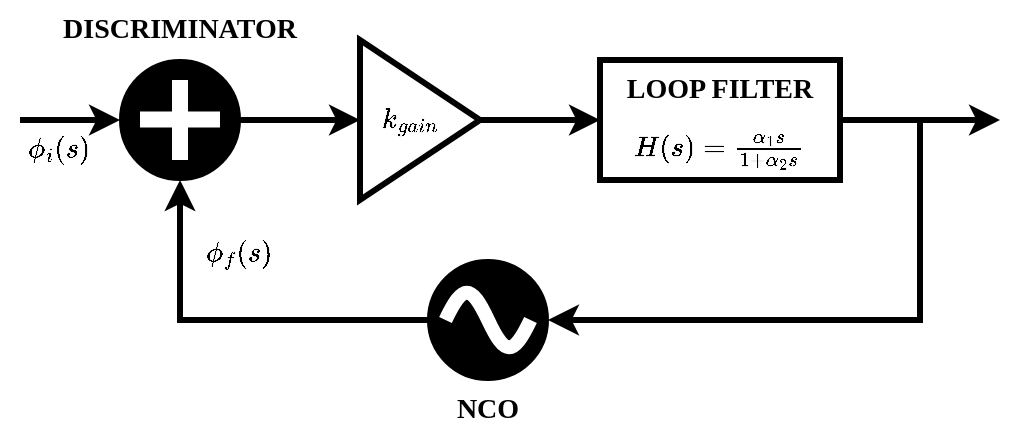 <mxfile version="24.5.2" type="github">
  <diagram name="Page-1" id="OxarLgsCmEPz50cAUa5P">
    <mxGraphModel dx="875" dy="435" grid="1" gridSize="10" guides="1" tooltips="1" connect="1" arrows="1" fold="1" page="1" pageScale="1" pageWidth="827" pageHeight="1169" math="1" shadow="0">
      <root>
        <mxCell id="0" />
        <mxCell id="1" parent="0" />
        <mxCell id="_AKiZvUccQsbAxCeDE0z-1" value="" style="ellipse;whiteSpace=wrap;html=1;aspect=fixed;fillColor=#000000;" vertex="1" parent="1">
          <mxGeometry x="200" y="160" width="60" height="60" as="geometry" />
        </mxCell>
        <mxCell id="_AKiZvUccQsbAxCeDE0z-2" value="" style="endArrow=none;html=1;rounded=0;strokeColor=#FFFFFF;strokeWidth=8;" edge="1" parent="1">
          <mxGeometry width="50" height="50" relative="1" as="geometry">
            <mxPoint x="210" y="189.74" as="sourcePoint" />
            <mxPoint x="250" y="189.74" as="targetPoint" />
          </mxGeometry>
        </mxCell>
        <mxCell id="_AKiZvUccQsbAxCeDE0z-3" value="" style="endArrow=none;html=1;rounded=0;strokeColor=#FFFFFF;strokeWidth=8;" edge="1" parent="1">
          <mxGeometry width="50" height="50" relative="1" as="geometry">
            <mxPoint x="230" y="210" as="sourcePoint" />
            <mxPoint x="230" y="170" as="targetPoint" />
          </mxGeometry>
        </mxCell>
        <mxCell id="_AKiZvUccQsbAxCeDE0z-4" value="" style="triangle;whiteSpace=wrap;html=1;strokeWidth=3;" vertex="1" parent="1">
          <mxGeometry x="320" y="150" width="60" height="80" as="geometry" />
        </mxCell>
        <mxCell id="_AKiZvUccQsbAxCeDE0z-5" value="" style="rounded=0;whiteSpace=wrap;html=1;strokeWidth=3;" vertex="1" parent="1">
          <mxGeometry x="440" y="160" width="120" height="60" as="geometry" />
        </mxCell>
        <mxCell id="_AKiZvUccQsbAxCeDE0z-6" value="" style="ellipse;whiteSpace=wrap;html=1;aspect=fixed;fillColor=#000000;" vertex="1" parent="1">
          <mxGeometry x="354" y="260" width="60" height="60" as="geometry" />
        </mxCell>
        <mxCell id="_AKiZvUccQsbAxCeDE0z-7" value="" style="pointerEvents=1;verticalLabelPosition=bottom;shadow=0;dashed=0;align=center;html=1;verticalAlign=top;shape=mxgraph.electrical.waveforms.sine_wave;strokeColor=#FFFFFF;strokeWidth=7;" vertex="1" parent="1">
          <mxGeometry x="362.75" y="271.73" width="42.5" height="36.55" as="geometry" />
        </mxCell>
        <mxCell id="_AKiZvUccQsbAxCeDE0z-8" value="" style="endArrow=classic;html=1;rounded=0;entryX=0;entryY=0.5;entryDx=0;entryDy=0;exitX=1;exitY=0.5;exitDx=0;exitDy=0;strokeWidth=3;" edge="1" parent="1" source="_AKiZvUccQsbAxCeDE0z-4" target="_AKiZvUccQsbAxCeDE0z-5">
          <mxGeometry width="50" height="50" relative="1" as="geometry">
            <mxPoint x="390" y="300" as="sourcePoint" />
            <mxPoint x="440" y="250" as="targetPoint" />
          </mxGeometry>
        </mxCell>
        <mxCell id="_AKiZvUccQsbAxCeDE0z-9" value="" style="endArrow=classic;html=1;rounded=0;entryX=0;entryY=0.5;entryDx=0;entryDy=0;exitX=1;exitY=0.5;exitDx=0;exitDy=0;strokeWidth=3;" edge="1" parent="1" source="_AKiZvUccQsbAxCeDE0z-1" target="_AKiZvUccQsbAxCeDE0z-4">
          <mxGeometry width="50" height="50" relative="1" as="geometry">
            <mxPoint x="390" y="300" as="sourcePoint" />
            <mxPoint x="440" y="250" as="targetPoint" />
          </mxGeometry>
        </mxCell>
        <mxCell id="_AKiZvUccQsbAxCeDE0z-10" value="" style="endArrow=classic;html=1;rounded=0;entryX=0.5;entryY=1;entryDx=0;entryDy=0;exitX=0;exitY=0.5;exitDx=0;exitDy=0;strokeWidth=3;" edge="1" parent="1" source="_AKiZvUccQsbAxCeDE0z-6" target="_AKiZvUccQsbAxCeDE0z-1">
          <mxGeometry width="50" height="50" relative="1" as="geometry">
            <mxPoint x="390" y="300" as="sourcePoint" />
            <mxPoint x="440" y="250" as="targetPoint" />
            <Array as="points">
              <mxPoint x="230" y="290" />
            </Array>
          </mxGeometry>
        </mxCell>
        <mxCell id="_AKiZvUccQsbAxCeDE0z-11" value="" style="endArrow=classic;html=1;rounded=0;entryX=1;entryY=0.5;entryDx=0;entryDy=0;exitX=1;exitY=0.5;exitDx=0;exitDy=0;strokeWidth=3;" edge="1" parent="1" source="_AKiZvUccQsbAxCeDE0z-5">
          <mxGeometry width="50" height="50" relative="1" as="geometry">
            <mxPoint x="560" y="140" as="sourcePoint" />
            <mxPoint x="414" y="290" as="targetPoint" />
            <Array as="points">
              <mxPoint x="600" y="190" />
              <mxPoint x="600" y="290" />
            </Array>
          </mxGeometry>
        </mxCell>
        <mxCell id="_AKiZvUccQsbAxCeDE0z-12" value="" style="endArrow=classic;html=1;rounded=0;entryX=0;entryY=0.5;entryDx=0;entryDy=0;strokeWidth=3;" edge="1" parent="1" target="_AKiZvUccQsbAxCeDE0z-1">
          <mxGeometry width="50" height="50" relative="1" as="geometry">
            <mxPoint x="150" y="190" as="sourcePoint" />
            <mxPoint x="440" y="250" as="targetPoint" />
          </mxGeometry>
        </mxCell>
        <mxCell id="_AKiZvUccQsbAxCeDE0z-13" value="" style="endArrow=classic;html=1;rounded=0;strokeWidth=3;" edge="1" parent="1">
          <mxGeometry width="50" height="50" relative="1" as="geometry">
            <mxPoint x="600" y="190" as="sourcePoint" />
            <mxPoint x="640" y="190" as="targetPoint" />
          </mxGeometry>
        </mxCell>
        <mxCell id="_AKiZvUccQsbAxCeDE0z-14" value="&lt;font style=&quot;font-size: 14px;&quot; face=&quot;Times New Roman&quot;&gt;&lt;b&gt;LOOP FILTER&lt;/b&gt;&lt;/font&gt;" style="text;html=1;align=center;verticalAlign=middle;whiteSpace=wrap;rounded=0;" vertex="1" parent="1">
          <mxGeometry x="445" y="160" width="110" height="30" as="geometry" />
        </mxCell>
        <mxCell id="_AKiZvUccQsbAxCeDE0z-15" value="\(k_{gain}\)" style="text;html=1;align=center;verticalAlign=middle;whiteSpace=wrap;rounded=0;" vertex="1" parent="1">
          <mxGeometry x="328" y="175" width="34.75" height="30" as="geometry" />
        </mxCell>
        <mxCell id="_AKiZvUccQsbAxCeDE0z-16" value="\(\phi_i(s)\)" style="text;html=1;align=center;verticalAlign=middle;whiteSpace=wrap;rounded=0;" vertex="1" parent="1">
          <mxGeometry x="140" y="190" width="60" height="30" as="geometry" />
        </mxCell>
        <mxCell id="_AKiZvUccQsbAxCeDE0z-17" value="\(\phi_f(s)\)" style="text;html=1;align=center;verticalAlign=middle;whiteSpace=wrap;rounded=0;" vertex="1" parent="1">
          <mxGeometry x="230" y="241.73" width="60" height="30" as="geometry" />
        </mxCell>
        <mxCell id="_AKiZvUccQsbAxCeDE0z-18" value="&lt;font style=&quot;font-size: 14px;&quot; face=&quot;Times New Roman&quot;&gt;&lt;b&gt;NCO&lt;/b&gt;&lt;/font&gt;" style="text;html=1;align=center;verticalAlign=middle;whiteSpace=wrap;rounded=0;" vertex="1" parent="1">
          <mxGeometry x="354" y="320" width="60" height="30" as="geometry" />
        </mxCell>
        <mxCell id="_AKiZvUccQsbAxCeDE0z-19" value="\(H(s) = \frac{\alpha_1s}{1+\alpha_2s}\)" style="text;html=1;align=center;verticalAlign=middle;whiteSpace=wrap;rounded=0;" vertex="1" parent="1">
          <mxGeometry x="445" y="190" width="110" height="30" as="geometry" />
        </mxCell>
        <mxCell id="_AKiZvUccQsbAxCeDE0z-21" value="&lt;font style=&quot;font-size: 14px;&quot; face=&quot;Times New Roman&quot;&gt;&lt;b&gt;DISCRIMINATOR&lt;/b&gt;&lt;/font&gt;" style="text;html=1;align=center;verticalAlign=middle;whiteSpace=wrap;rounded=0;" vertex="1" parent="1">
          <mxGeometry x="162" y="130" width="136" height="30" as="geometry" />
        </mxCell>
      </root>
    </mxGraphModel>
  </diagram>
</mxfile>
